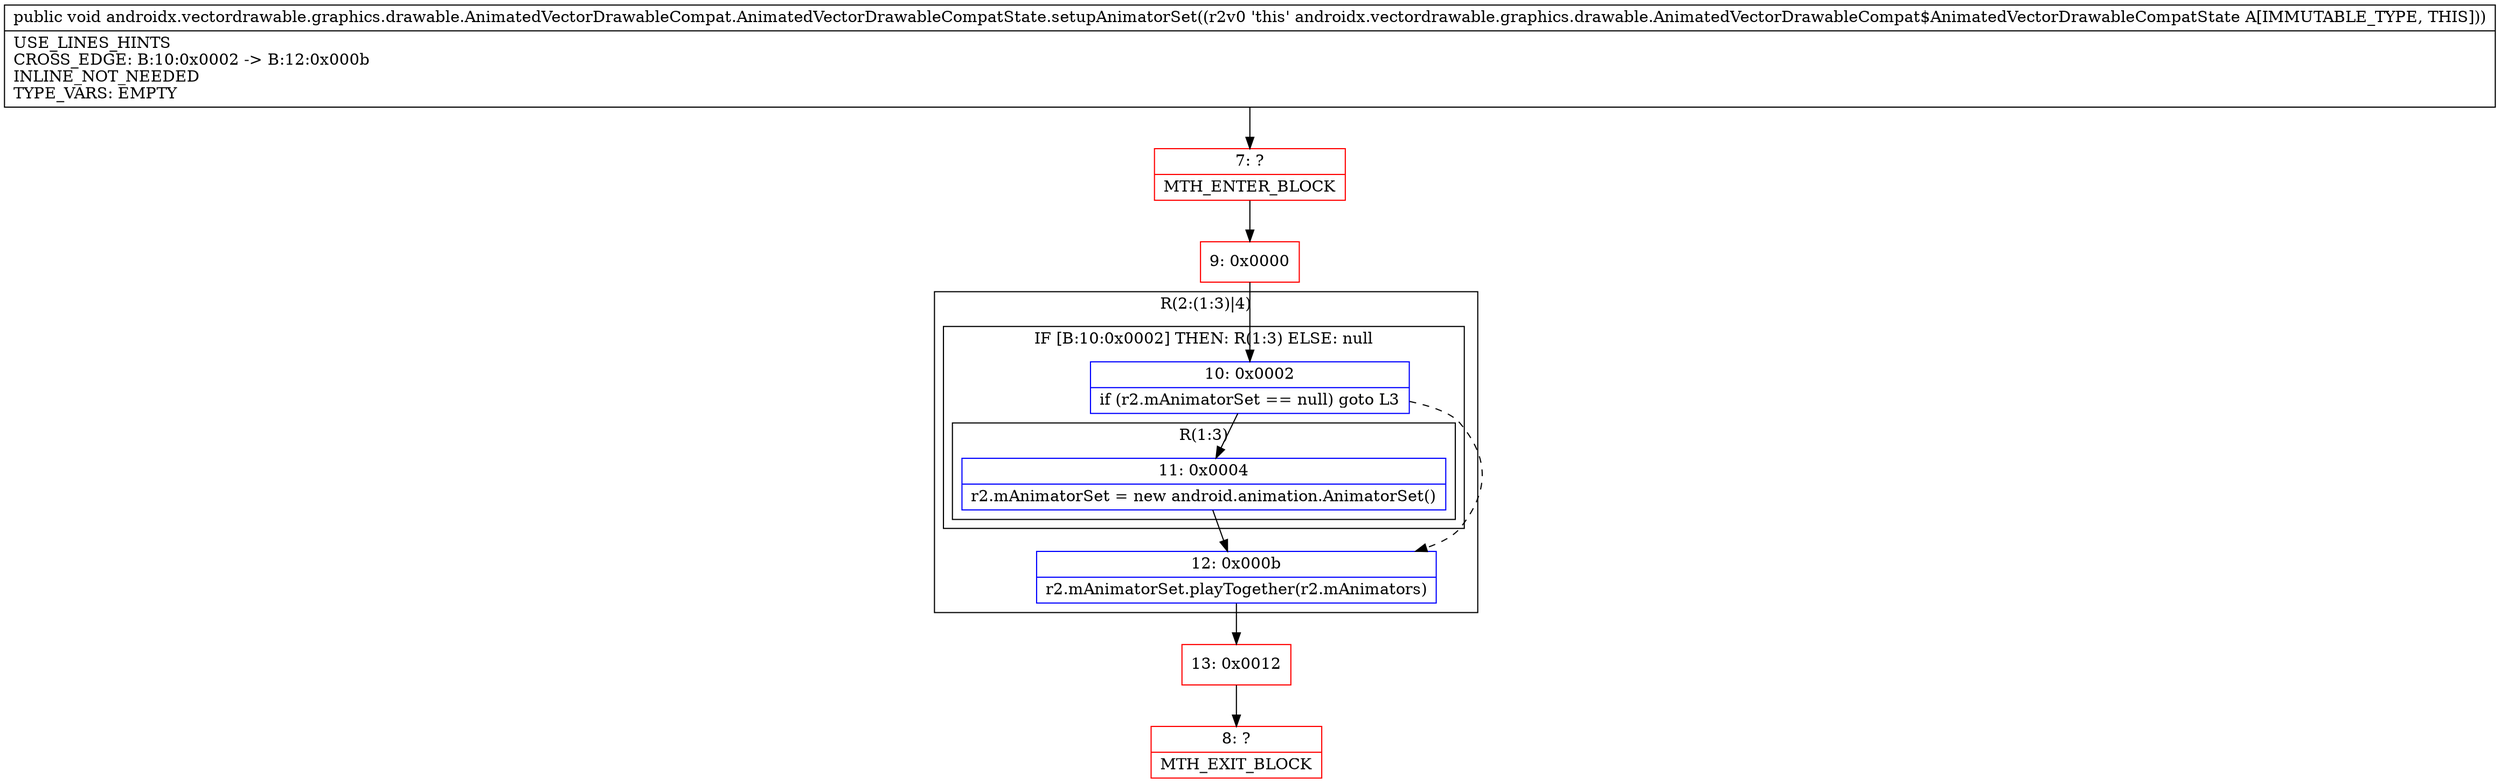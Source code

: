 digraph "CFG forandroidx.vectordrawable.graphics.drawable.AnimatedVectorDrawableCompat.AnimatedVectorDrawableCompatState.setupAnimatorSet()V" {
subgraph cluster_Region_147966854 {
label = "R(2:(1:3)|4)";
node [shape=record,color=blue];
subgraph cluster_IfRegion_1949302048 {
label = "IF [B:10:0x0002] THEN: R(1:3) ELSE: null";
node [shape=record,color=blue];
Node_10 [shape=record,label="{10\:\ 0x0002|if (r2.mAnimatorSet == null) goto L3\l}"];
subgraph cluster_Region_633511669 {
label = "R(1:3)";
node [shape=record,color=blue];
Node_11 [shape=record,label="{11\:\ 0x0004|r2.mAnimatorSet = new android.animation.AnimatorSet()\l}"];
}
}
Node_12 [shape=record,label="{12\:\ 0x000b|r2.mAnimatorSet.playTogether(r2.mAnimators)\l}"];
}
Node_7 [shape=record,color=red,label="{7\:\ ?|MTH_ENTER_BLOCK\l}"];
Node_9 [shape=record,color=red,label="{9\:\ 0x0000}"];
Node_13 [shape=record,color=red,label="{13\:\ 0x0012}"];
Node_8 [shape=record,color=red,label="{8\:\ ?|MTH_EXIT_BLOCK\l}"];
MethodNode[shape=record,label="{public void androidx.vectordrawable.graphics.drawable.AnimatedVectorDrawableCompat.AnimatedVectorDrawableCompatState.setupAnimatorSet((r2v0 'this' androidx.vectordrawable.graphics.drawable.AnimatedVectorDrawableCompat$AnimatedVectorDrawableCompatState A[IMMUTABLE_TYPE, THIS]))  | USE_LINES_HINTS\lCROSS_EDGE: B:10:0x0002 \-\> B:12:0x000b\lINLINE_NOT_NEEDED\lTYPE_VARS: EMPTY\l}"];
MethodNode -> Node_7;Node_10 -> Node_11;
Node_10 -> Node_12[style=dashed];
Node_11 -> Node_12;
Node_12 -> Node_13;
Node_7 -> Node_9;
Node_9 -> Node_10;
Node_13 -> Node_8;
}

